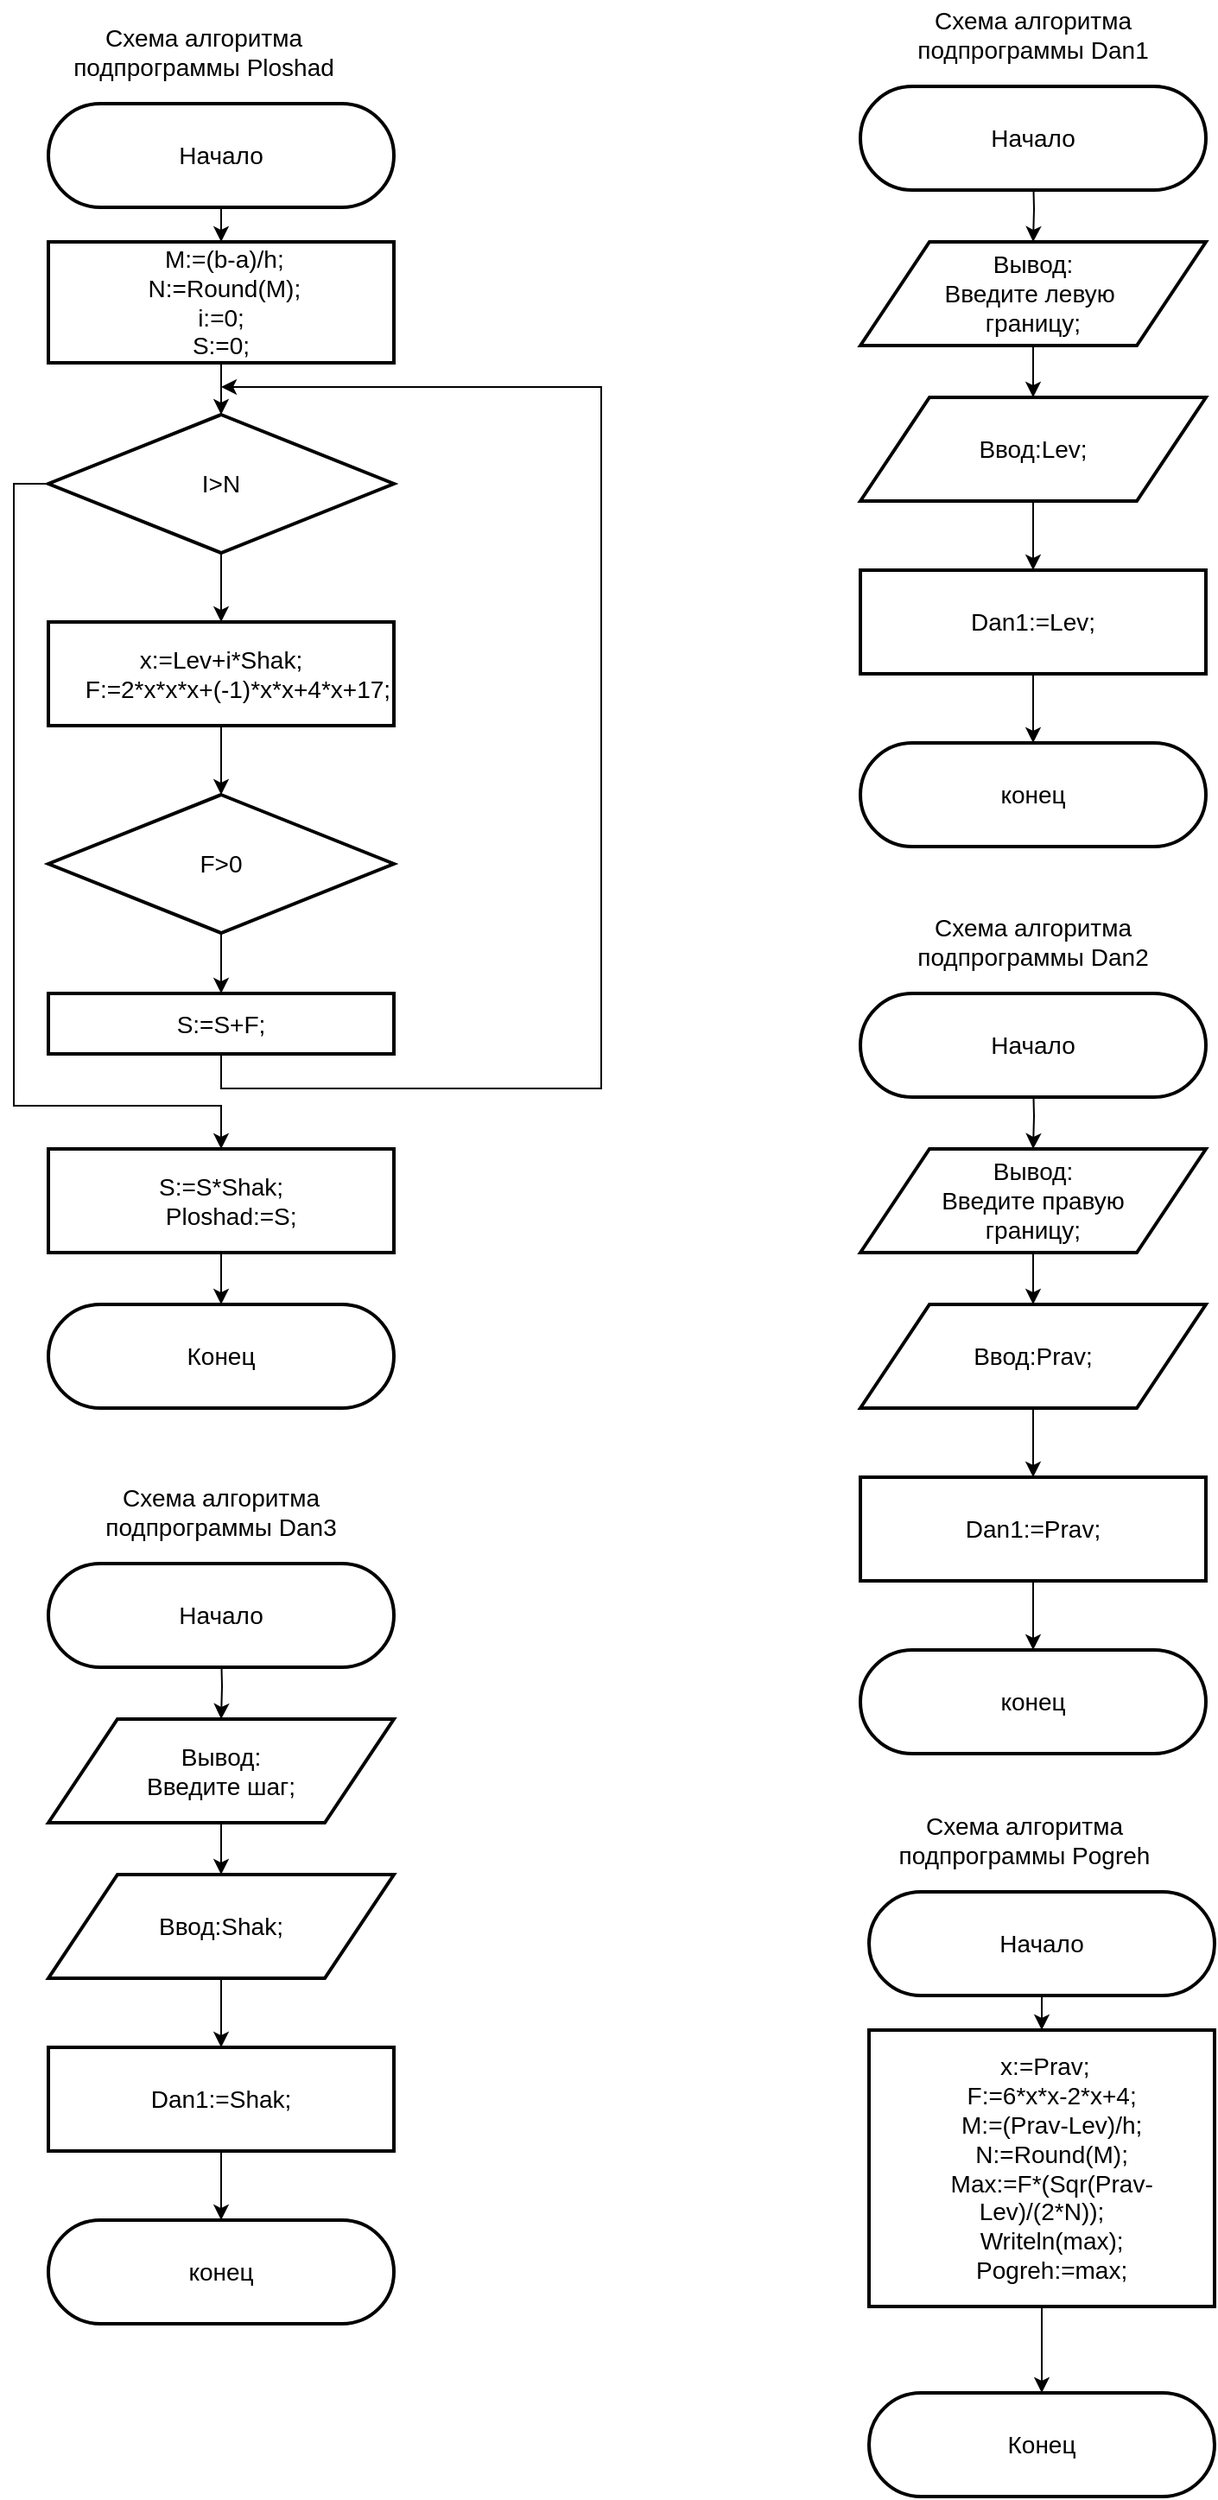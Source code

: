 <mxfile version="12.3.3" type="device" pages="1"><diagram id="sdXUiCYNZSJgdBhKhq7i" name="Страница 1"><mxGraphModel dx="1360" dy="779" grid="1" gridSize="10" guides="1" tooltips="1" connect="1" arrows="1" fold="1" page="1" pageScale="1" pageWidth="827" pageHeight="1169" math="0" shadow="0"><root><mxCell id="0"/><mxCell id="1" parent="0"/><mxCell id="WZfJKPW5DG0LXnD0x756-103" style="edgeStyle=orthogonalEdgeStyle;rounded=0;orthogonalLoop=1;jettySize=auto;html=1;exitX=0.5;exitY=1;exitDx=0;exitDy=0;entryX=0.5;entryY=0;entryDx=0;entryDy=0;fontSize=14;" edge="1" parent="1" target="WZfJKPW5DG0LXnD0x756-102"><mxGeometry relative="1" as="geometry"><mxPoint x="700" y="140" as="sourcePoint"/></mxGeometry></mxCell><mxCell id="WZfJKPW5DG0LXnD0x756-101" value="Схема алгоритма подпрограммы Dan1" style="text;html=1;strokeColor=none;fillColor=none;align=center;verticalAlign=middle;whiteSpace=wrap;rounded=0;fontSize=14;" vertex="1" parent="1"><mxGeometry x="600" y="40" width="200" height="40" as="geometry"/></mxCell><mxCell id="WZfJKPW5DG0LXnD0x756-105" style="edgeStyle=orthogonalEdgeStyle;rounded=0;orthogonalLoop=1;jettySize=auto;html=1;exitX=0.5;exitY=1;exitDx=0;exitDy=0;fontSize=14;" edge="1" parent="1" source="WZfJKPW5DG0LXnD0x756-102" target="WZfJKPW5DG0LXnD0x756-104"><mxGeometry relative="1" as="geometry"/></mxCell><mxCell id="WZfJKPW5DG0LXnD0x756-102" value="Вывод:&lt;br&gt;Введите левую&amp;nbsp;&lt;br&gt;границу;" style="shape=parallelogram;perimeter=parallelogramPerimeter;whiteSpace=wrap;html=1;strokeWidth=2;fontSize=14;" vertex="1" parent="1"><mxGeometry x="600" y="180" width="200" height="60" as="geometry"/></mxCell><mxCell id="WZfJKPW5DG0LXnD0x756-108" style="edgeStyle=orthogonalEdgeStyle;rounded=0;orthogonalLoop=1;jettySize=auto;html=1;exitX=0.5;exitY=1;exitDx=0;exitDy=0;entryX=0.5;entryY=0;entryDx=0;entryDy=0;fontSize=14;" edge="1" parent="1" source="WZfJKPW5DG0LXnD0x756-104" target="WZfJKPW5DG0LXnD0x756-106"><mxGeometry relative="1" as="geometry"/></mxCell><mxCell id="WZfJKPW5DG0LXnD0x756-104" value="Ввод:Lev;" style="shape=parallelogram;perimeter=parallelogramPerimeter;whiteSpace=wrap;html=1;strokeWidth=2;fontSize=14;" vertex="1" parent="1"><mxGeometry x="600" y="270" width="200" height="60" as="geometry"/></mxCell><mxCell id="WZfJKPW5DG0LXnD0x756-109" style="edgeStyle=orthogonalEdgeStyle;rounded=0;orthogonalLoop=1;jettySize=auto;html=1;exitX=0.5;exitY=1;exitDx=0;exitDy=0;entryX=0.5;entryY=0;entryDx=0;entryDy=0;entryPerimeter=0;fontSize=14;" edge="1" parent="1" source="WZfJKPW5DG0LXnD0x756-106"><mxGeometry relative="1" as="geometry"><mxPoint x="700" y="470" as="targetPoint"/></mxGeometry></mxCell><mxCell id="WZfJKPW5DG0LXnD0x756-106" value="Dan1:=Lev;" style="rounded=0;whiteSpace=wrap;html=1;strokeWidth=2;fontSize=14;" vertex="1" parent="1"><mxGeometry x="600" y="370" width="200" height="60" as="geometry"/></mxCell><mxCell id="WZfJKPW5DG0LXnD0x756-110" value="конец" style="rounded=1;whiteSpace=wrap;html=1;strokeWidth=2;arcSize=50;fontSize=14;" vertex="1" parent="1"><mxGeometry x="600" y="470" width="200" height="60" as="geometry"/></mxCell><mxCell id="WZfJKPW5DG0LXnD0x756-111" value="Начало" style="rounded=1;whiteSpace=wrap;html=1;strokeWidth=2;arcSize=50;fontSize=14;" vertex="1" parent="1"><mxGeometry x="600" y="90" width="200" height="60" as="geometry"/></mxCell><mxCell id="WZfJKPW5DG0LXnD0x756-112" style="edgeStyle=orthogonalEdgeStyle;rounded=0;orthogonalLoop=1;jettySize=auto;html=1;exitX=0.5;exitY=1;exitDx=0;exitDy=0;entryX=0.5;entryY=0;entryDx=0;entryDy=0;fontSize=14;" edge="1" parent="1" target="WZfJKPW5DG0LXnD0x756-115"><mxGeometry relative="1" as="geometry"><mxPoint x="700" y="665" as="sourcePoint"/></mxGeometry></mxCell><mxCell id="WZfJKPW5DG0LXnD0x756-113" value="Схема алгоритма подпрограммы Dan2" style="text;html=1;strokeColor=none;fillColor=none;align=center;verticalAlign=middle;whiteSpace=wrap;rounded=0;fontSize=14;" vertex="1" parent="1"><mxGeometry x="600" y="565" width="200" height="40" as="geometry"/></mxCell><mxCell id="WZfJKPW5DG0LXnD0x756-114" style="edgeStyle=orthogonalEdgeStyle;rounded=0;orthogonalLoop=1;jettySize=auto;html=1;exitX=0.5;exitY=1;exitDx=0;exitDy=0;fontSize=14;" edge="1" parent="1" source="WZfJKPW5DG0LXnD0x756-115" target="WZfJKPW5DG0LXnD0x756-117"><mxGeometry relative="1" as="geometry"/></mxCell><mxCell id="WZfJKPW5DG0LXnD0x756-115" value="Вывод:&lt;br&gt;Введите правую&lt;br&gt;границу;" style="shape=parallelogram;perimeter=parallelogramPerimeter;whiteSpace=wrap;html=1;strokeWidth=2;fontSize=14;" vertex="1" parent="1"><mxGeometry x="600" y="705" width="200" height="60" as="geometry"/></mxCell><mxCell id="WZfJKPW5DG0LXnD0x756-116" style="edgeStyle=orthogonalEdgeStyle;rounded=0;orthogonalLoop=1;jettySize=auto;html=1;exitX=0.5;exitY=1;exitDx=0;exitDy=0;entryX=0.5;entryY=0;entryDx=0;entryDy=0;fontSize=14;" edge="1" parent="1" source="WZfJKPW5DG0LXnD0x756-117" target="WZfJKPW5DG0LXnD0x756-119"><mxGeometry relative="1" as="geometry"/></mxCell><mxCell id="WZfJKPW5DG0LXnD0x756-117" value="Ввод:Prav;" style="shape=parallelogram;perimeter=parallelogramPerimeter;whiteSpace=wrap;html=1;strokeWidth=2;fontSize=14;" vertex="1" parent="1"><mxGeometry x="600" y="795" width="200" height="60" as="geometry"/></mxCell><mxCell id="WZfJKPW5DG0LXnD0x756-118" style="edgeStyle=orthogonalEdgeStyle;rounded=0;orthogonalLoop=1;jettySize=auto;html=1;exitX=0.5;exitY=1;exitDx=0;exitDy=0;entryX=0.5;entryY=0;entryDx=0;entryDy=0;entryPerimeter=0;fontSize=14;" edge="1" parent="1" source="WZfJKPW5DG0LXnD0x756-119"><mxGeometry relative="1" as="geometry"><mxPoint x="700" y="995" as="targetPoint"/></mxGeometry></mxCell><mxCell id="WZfJKPW5DG0LXnD0x756-119" value="Dan1:=Prav;" style="rounded=0;whiteSpace=wrap;html=1;strokeWidth=2;fontSize=14;" vertex="1" parent="1"><mxGeometry x="600" y="895" width="200" height="60" as="geometry"/></mxCell><mxCell id="WZfJKPW5DG0LXnD0x756-120" value="конец" style="rounded=1;whiteSpace=wrap;html=1;strokeWidth=2;arcSize=50;fontSize=14;" vertex="1" parent="1"><mxGeometry x="600" y="995" width="200" height="60" as="geometry"/></mxCell><mxCell id="WZfJKPW5DG0LXnD0x756-121" value="Начало" style="rounded=1;whiteSpace=wrap;html=1;strokeWidth=2;arcSize=50;fontSize=14;" vertex="1" parent="1"><mxGeometry x="600" y="615" width="200" height="60" as="geometry"/></mxCell><mxCell id="WZfJKPW5DG0LXnD0x756-122" style="edgeStyle=orthogonalEdgeStyle;rounded=0;orthogonalLoop=1;jettySize=auto;html=1;exitX=0.5;exitY=1;exitDx=0;exitDy=0;entryX=0.5;entryY=0;entryDx=0;entryDy=0;fontSize=14;" edge="1" target="WZfJKPW5DG0LXnD0x756-125" parent="1"><mxGeometry relative="1" as="geometry"><mxPoint x="230" y="995" as="sourcePoint"/></mxGeometry></mxCell><mxCell id="WZfJKPW5DG0LXnD0x756-123" value="Схема алгоритма подпрограммы Dan3" style="text;html=1;strokeColor=none;fillColor=none;align=center;verticalAlign=middle;whiteSpace=wrap;rounded=0;fontSize=14;" vertex="1" parent="1"><mxGeometry x="130" y="895" width="200" height="40" as="geometry"/></mxCell><mxCell id="WZfJKPW5DG0LXnD0x756-124" style="edgeStyle=orthogonalEdgeStyle;rounded=0;orthogonalLoop=1;jettySize=auto;html=1;exitX=0.5;exitY=1;exitDx=0;exitDy=0;fontSize=14;" edge="1" source="WZfJKPW5DG0LXnD0x756-125" target="WZfJKPW5DG0LXnD0x756-127" parent="1"><mxGeometry relative="1" as="geometry"/></mxCell><mxCell id="WZfJKPW5DG0LXnD0x756-125" value="Вывод:&lt;br&gt;Введите шаг;" style="shape=parallelogram;perimeter=parallelogramPerimeter;whiteSpace=wrap;html=1;strokeWidth=2;fontSize=14;" vertex="1" parent="1"><mxGeometry x="130" y="1035" width="200" height="60" as="geometry"/></mxCell><mxCell id="WZfJKPW5DG0LXnD0x756-126" style="edgeStyle=orthogonalEdgeStyle;rounded=0;orthogonalLoop=1;jettySize=auto;html=1;exitX=0.5;exitY=1;exitDx=0;exitDy=0;entryX=0.5;entryY=0;entryDx=0;entryDy=0;fontSize=14;" edge="1" source="WZfJKPW5DG0LXnD0x756-127" target="WZfJKPW5DG0LXnD0x756-129" parent="1"><mxGeometry relative="1" as="geometry"/></mxCell><mxCell id="WZfJKPW5DG0LXnD0x756-127" value="Ввод:Shak;" style="shape=parallelogram;perimeter=parallelogramPerimeter;whiteSpace=wrap;html=1;strokeWidth=2;fontSize=14;" vertex="1" parent="1"><mxGeometry x="130" y="1125" width="200" height="60" as="geometry"/></mxCell><mxCell id="WZfJKPW5DG0LXnD0x756-128" style="edgeStyle=orthogonalEdgeStyle;rounded=0;orthogonalLoop=1;jettySize=auto;html=1;exitX=0.5;exitY=1;exitDx=0;exitDy=0;entryX=0.5;entryY=0;entryDx=0;entryDy=0;entryPerimeter=0;fontSize=14;" edge="1" source="WZfJKPW5DG0LXnD0x756-129" parent="1"><mxGeometry relative="1" as="geometry"><mxPoint x="230" y="1325" as="targetPoint"/></mxGeometry></mxCell><mxCell id="WZfJKPW5DG0LXnD0x756-129" value="Dan1:=Shak;" style="rounded=0;whiteSpace=wrap;html=1;strokeWidth=2;fontSize=14;" vertex="1" parent="1"><mxGeometry x="130" y="1225" width="200" height="60" as="geometry"/></mxCell><mxCell id="WZfJKPW5DG0LXnD0x756-130" value="конец" style="rounded=1;whiteSpace=wrap;html=1;strokeWidth=2;arcSize=50;fontSize=14;" vertex="1" parent="1"><mxGeometry x="130" y="1325" width="200" height="60" as="geometry"/></mxCell><mxCell id="WZfJKPW5DG0LXnD0x756-131" value="Начало" style="rounded=1;whiteSpace=wrap;html=1;strokeWidth=2;arcSize=50;fontSize=14;" vertex="1" parent="1"><mxGeometry x="130" y="945" width="200" height="60" as="geometry"/></mxCell><mxCell id="WZfJKPW5DG0LXnD0x756-132" value="Схема алгоритма подпрограммы&amp;nbsp;Ploshad" style="text;html=1;strokeColor=none;fillColor=none;align=center;verticalAlign=middle;whiteSpace=wrap;rounded=0;fontSize=14;" vertex="1" parent="1"><mxGeometry x="120" y="50" width="200" height="40" as="geometry"/></mxCell><mxCell id="WZfJKPW5DG0LXnD0x756-138" style="edgeStyle=orthogonalEdgeStyle;rounded=0;orthogonalLoop=1;jettySize=auto;html=1;exitX=0.5;exitY=1;exitDx=0;exitDy=0;entryX=0.5;entryY=0;entryDx=0;entryDy=0;fontSize=14;" edge="1" parent="1" source="WZfJKPW5DG0LXnD0x756-135" target="WZfJKPW5DG0LXnD0x756-136"><mxGeometry relative="1" as="geometry"/></mxCell><mxCell id="WZfJKPW5DG0LXnD0x756-135" value="Начало" style="rounded=1;whiteSpace=wrap;html=1;strokeWidth=2;arcSize=50;fontSize=14;" vertex="1" parent="1"><mxGeometry x="130" y="100" width="200" height="60" as="geometry"/></mxCell><mxCell id="WZfJKPW5DG0LXnD0x756-140" style="edgeStyle=orthogonalEdgeStyle;rounded=0;orthogonalLoop=1;jettySize=auto;html=1;exitX=0.5;exitY=1;exitDx=0;exitDy=0;entryX=0.5;entryY=0;entryDx=0;entryDy=0;fontSize=14;" edge="1" parent="1" source="WZfJKPW5DG0LXnD0x756-136" target="WZfJKPW5DG0LXnD0x756-139"><mxGeometry relative="1" as="geometry"/></mxCell><mxCell id="WZfJKPW5DG0LXnD0x756-136" value="&lt;div&gt;&amp;nbsp;M:=(b-a)/h;&lt;/div&gt;&lt;div&gt;&amp;nbsp;N:=Round(M);&lt;/div&gt;&lt;div&gt;i:=0;&lt;/div&gt;&lt;div&gt;S:=0;&lt;/div&gt;" style="rounded=0;whiteSpace=wrap;html=1;strokeWidth=2;fontSize=14;" vertex="1" parent="1"><mxGeometry x="130" y="180" width="200" height="70" as="geometry"/></mxCell><mxCell id="WZfJKPW5DG0LXnD0x756-142" style="edgeStyle=orthogonalEdgeStyle;rounded=0;orthogonalLoop=1;jettySize=auto;html=1;exitX=0.5;exitY=1;exitDx=0;exitDy=0;entryX=0.5;entryY=0;entryDx=0;entryDy=0;fontSize=14;" edge="1" parent="1" source="WZfJKPW5DG0LXnD0x756-139" target="WZfJKPW5DG0LXnD0x756-141"><mxGeometry relative="1" as="geometry"/></mxCell><mxCell id="WZfJKPW5DG0LXnD0x756-150" style="edgeStyle=orthogonalEdgeStyle;rounded=0;orthogonalLoop=1;jettySize=auto;html=1;exitX=0;exitY=0.5;exitDx=0;exitDy=0;entryX=0.5;entryY=0;entryDx=0;entryDy=0;fontSize=14;" edge="1" parent="1" source="WZfJKPW5DG0LXnD0x756-139" target="WZfJKPW5DG0LXnD0x756-148"><mxGeometry relative="1" as="geometry"><Array as="points"><mxPoint x="110" y="320"/><mxPoint x="110" y="680"/><mxPoint x="230" y="680"/></Array></mxGeometry></mxCell><mxCell id="WZfJKPW5DG0LXnD0x756-139" value="I&amp;gt;N" style="rhombus;whiteSpace=wrap;html=1;strokeWidth=2;fontSize=14;" vertex="1" parent="1"><mxGeometry x="130" y="280" width="200" height="80" as="geometry"/></mxCell><mxCell id="WZfJKPW5DG0LXnD0x756-145" style="edgeStyle=orthogonalEdgeStyle;rounded=0;orthogonalLoop=1;jettySize=auto;html=1;exitX=0.5;exitY=1;exitDx=0;exitDy=0;entryX=0.5;entryY=0;entryDx=0;entryDy=0;fontSize=14;" edge="1" parent="1" source="WZfJKPW5DG0LXnD0x756-141" target="WZfJKPW5DG0LXnD0x756-144"><mxGeometry relative="1" as="geometry"/></mxCell><mxCell id="WZfJKPW5DG0LXnD0x756-141" value="&lt;div&gt;x:=Lev+i*Shak;&lt;/div&gt;&lt;div&gt;&amp;nbsp; &amp;nbsp; &amp;nbsp;F:=2*x*x*x+(-1)*x*x+4*x+17;&lt;/div&gt;" style="rounded=0;whiteSpace=wrap;html=1;strokeWidth=2;fontSize=14;" vertex="1" parent="1"><mxGeometry x="130" y="400" width="200" height="60" as="geometry"/></mxCell><mxCell id="WZfJKPW5DG0LXnD0x756-147" style="edgeStyle=orthogonalEdgeStyle;rounded=0;orthogonalLoop=1;jettySize=auto;html=1;exitX=0.5;exitY=1;exitDx=0;exitDy=0;entryX=0.5;entryY=0;entryDx=0;entryDy=0;fontSize=14;" edge="1" parent="1" source="WZfJKPW5DG0LXnD0x756-144" target="WZfJKPW5DG0LXnD0x756-146"><mxGeometry relative="1" as="geometry"><Array as="points"><mxPoint x="230" y="615"/><mxPoint x="230" y="615"/></Array></mxGeometry></mxCell><mxCell id="WZfJKPW5DG0LXnD0x756-144" value="F&amp;gt;0" style="rhombus;whiteSpace=wrap;html=1;strokeWidth=2;fontSize=14;" vertex="1" parent="1"><mxGeometry x="130" y="500" width="200" height="80" as="geometry"/></mxCell><mxCell id="WZfJKPW5DG0LXnD0x756-149" style="edgeStyle=orthogonalEdgeStyle;rounded=0;orthogonalLoop=1;jettySize=auto;html=1;exitX=0.5;exitY=1;exitDx=0;exitDy=0;fontSize=14;" edge="1" parent="1" source="WZfJKPW5DG0LXnD0x756-146"><mxGeometry relative="1" as="geometry"><mxPoint x="230" y="264" as="targetPoint"/><Array as="points"><mxPoint x="230" y="670"/><mxPoint x="450" y="670"/><mxPoint x="450" y="264"/></Array></mxGeometry></mxCell><mxCell id="WZfJKPW5DG0LXnD0x756-146" value="S:=S+F;" style="rounded=0;whiteSpace=wrap;html=1;strokeWidth=2;fontSize=14;" vertex="1" parent="1"><mxGeometry x="130" y="615" width="200" height="35" as="geometry"/></mxCell><mxCell id="WZfJKPW5DG0LXnD0x756-152" style="edgeStyle=orthogonalEdgeStyle;rounded=0;orthogonalLoop=1;jettySize=auto;html=1;exitX=0.5;exitY=1;exitDx=0;exitDy=0;entryX=0.5;entryY=0;entryDx=0;entryDy=0;fontSize=14;" edge="1" parent="1" source="WZfJKPW5DG0LXnD0x756-148" target="WZfJKPW5DG0LXnD0x756-151"><mxGeometry relative="1" as="geometry"/></mxCell><mxCell id="WZfJKPW5DG0LXnD0x756-148" value="&lt;div&gt;S:=S*Shak;&lt;/div&gt;&lt;div&gt;&amp;nbsp; &amp;nbsp;Ploshad:=S;&lt;/div&gt;" style="rounded=0;whiteSpace=wrap;html=1;strokeWidth=2;fontSize=14;" vertex="1" parent="1"><mxGeometry x="130" y="705" width="200" height="60" as="geometry"/></mxCell><mxCell id="WZfJKPW5DG0LXnD0x756-151" value="Конец" style="rounded=1;whiteSpace=wrap;html=1;strokeWidth=2;arcSize=50;fontSize=14;" vertex="1" parent="1"><mxGeometry x="130" y="795" width="200" height="60" as="geometry"/></mxCell><mxCell id="WZfJKPW5DG0LXnD0x756-153" value="Схема алгоритма подпрограммы&amp;nbsp;Pogreh" style="text;html=1;strokeColor=none;fillColor=none;align=center;verticalAlign=middle;whiteSpace=wrap;rounded=0;fontSize=14;" vertex="1" parent="1"><mxGeometry x="595" y="1085" width="200" height="40" as="geometry"/></mxCell><mxCell id="WZfJKPW5DG0LXnD0x756-154" style="edgeStyle=orthogonalEdgeStyle;rounded=0;orthogonalLoop=1;jettySize=auto;html=1;exitX=0.5;exitY=1;exitDx=0;exitDy=0;entryX=0.5;entryY=0;entryDx=0;entryDy=0;fontSize=14;" edge="1" parent="1" source="WZfJKPW5DG0LXnD0x756-155" target="WZfJKPW5DG0LXnD0x756-157"><mxGeometry relative="1" as="geometry"/></mxCell><mxCell id="WZfJKPW5DG0LXnD0x756-155" value="Начало" style="rounded=1;whiteSpace=wrap;html=1;strokeWidth=2;arcSize=50;fontSize=14;" vertex="1" parent="1"><mxGeometry x="605" y="1135" width="200" height="60" as="geometry"/></mxCell><mxCell id="WZfJKPW5DG0LXnD0x756-170" style="edgeStyle=orthogonalEdgeStyle;rounded=0;orthogonalLoop=1;jettySize=auto;html=1;exitX=0.5;exitY=1;exitDx=0;exitDy=0;fontSize=14;" edge="1" parent="1" source="WZfJKPW5DG0LXnD0x756-157" target="WZfJKPW5DG0LXnD0x756-169"><mxGeometry relative="1" as="geometry"/></mxCell><mxCell id="WZfJKPW5DG0LXnD0x756-157" value="&lt;div&gt;&amp;nbsp;x:=Prav;&lt;/div&gt;&lt;div&gt;&amp;nbsp; &amp;nbsp;F:=6*x*x-2*x+4;&lt;/div&gt;&lt;div&gt;&amp;nbsp; &amp;nbsp;M:=(Prav-Lev)/h;&lt;/div&gt;&lt;div&gt;&amp;nbsp; &amp;nbsp;N:=Round(M);&lt;/div&gt;&lt;div&gt;&amp;nbsp; &amp;nbsp;Max:=F*(Sqr(Prav-Lev)/(2*N));&lt;/div&gt;&lt;div&gt;&amp;nbsp; &amp;nbsp;Writeln(max);&lt;/div&gt;&lt;div&gt;&amp;nbsp; &amp;nbsp;Pogreh:=max;&lt;/div&gt;" style="rounded=0;whiteSpace=wrap;html=1;strokeWidth=2;fontSize=14;" vertex="1" parent="1"><mxGeometry x="605" y="1215" width="200" height="160" as="geometry"/></mxCell><mxCell id="WZfJKPW5DG0LXnD0x756-169" value="Конец" style="rounded=1;whiteSpace=wrap;html=1;strokeWidth=2;arcSize=50;fontSize=14;" vertex="1" parent="1"><mxGeometry x="605" y="1425" width="200" height="60" as="geometry"/></mxCell></root></mxGraphModel></diagram></mxfile>